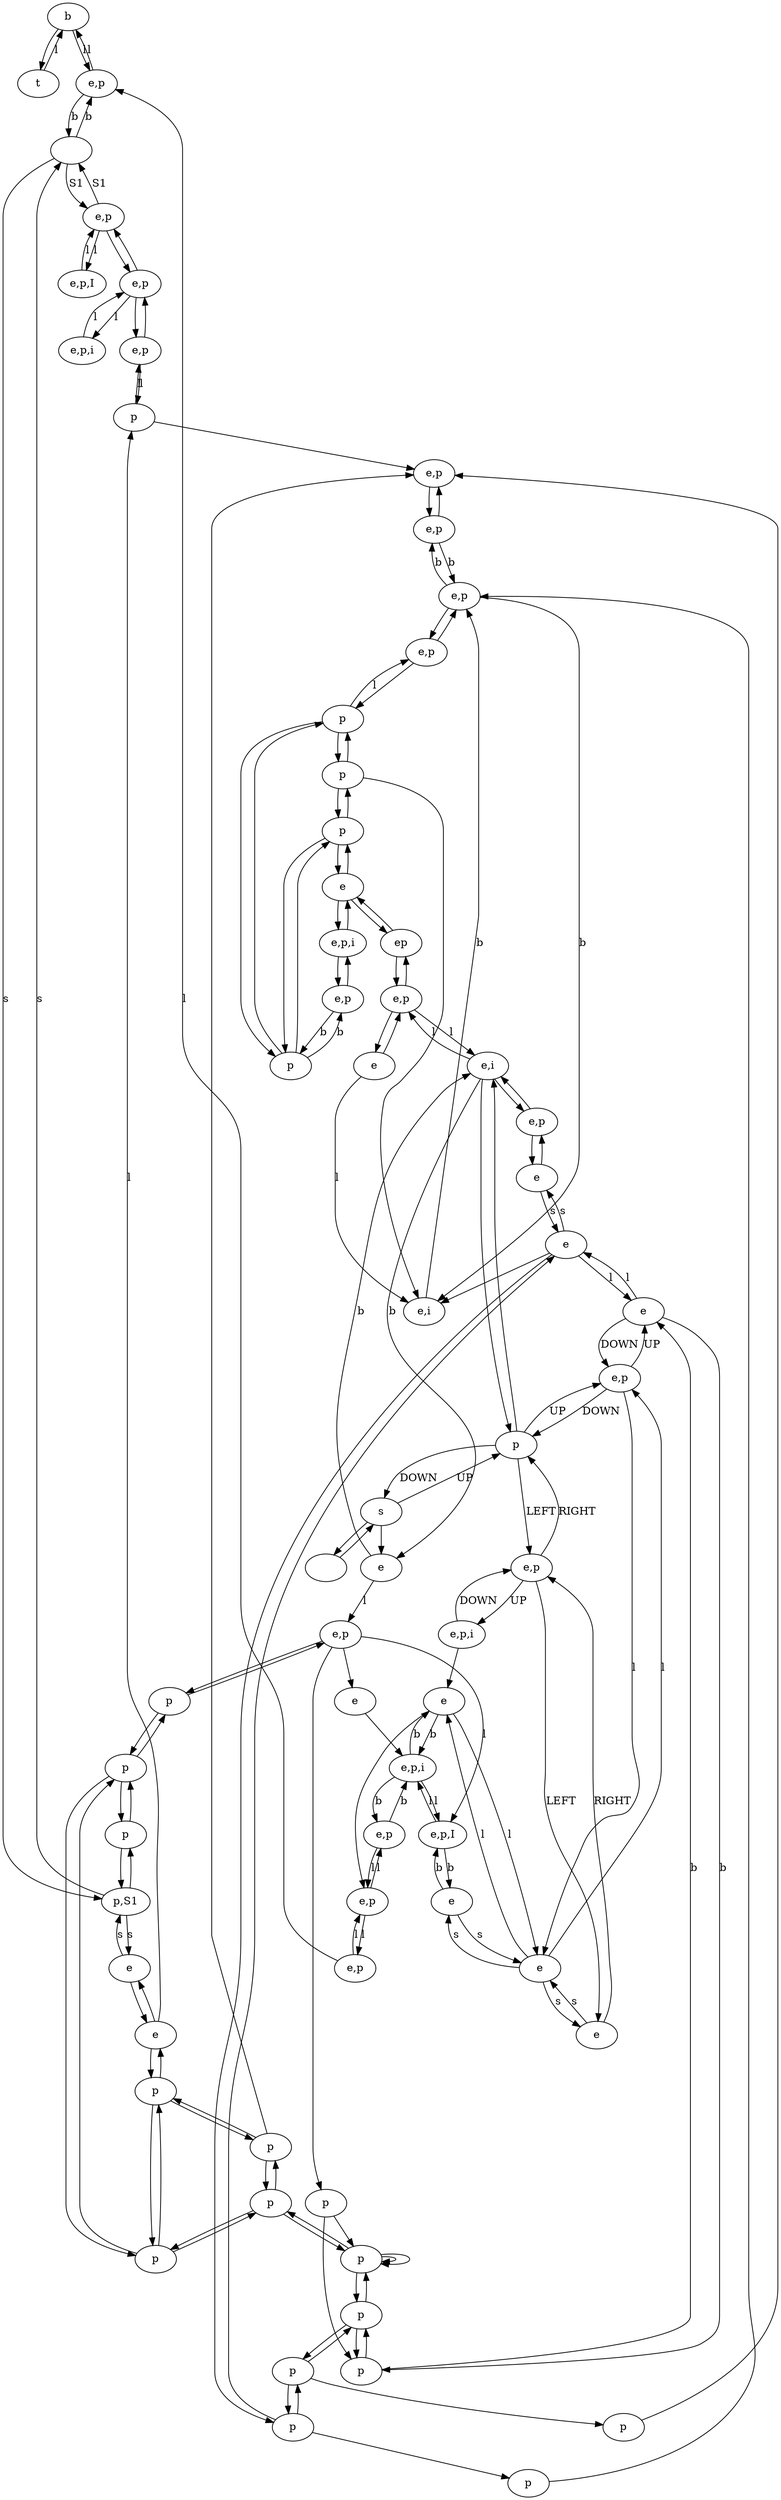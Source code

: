 digraph {
0 [label="b"]
1 [label="t"]
2 [label="e"]
3 [label="p"]
4 [label="e"]
5 [label="e,p"]
6 [label="e,p"]
7 [label="p"]
8 [label="p"]
9 [label="ep"]
10 [label="e"]
11 [label="e"]
12 [label="e,i"]
13 [label="e,p"]
14 [label="e,p"]
15 [label="p"]
16 [label="e,p,i"]
17 [label="p"]
18 [label="p"]
19 [label="p,S1"]
20 [label="e"]
21 [label="p"]
22 [label="e"]
23 [label="e,p"]
24 [label="p"]
25 [label="p"]
26 [label="p"]
27 [label="e"]
28 [label="p"]
29 [label="e"]
30 [label=""]
31 [label="e,p,i"]
32 [label="e,p"]
33 [label="e,p"]
34 [label="e,p"]
35 [label="p"]
36 [label="e,p,I"]
37 [label="e,p"]
38 [label="e,p"]
39 [label="e,p"]
40 [label="e,p"]
41 [label="e,p,i"]
42 [label="p"]
43 [label="p"]
44 [label="p"]
45 [label="p"]
46 [label="p"]
47 [label="e,p,i"]
48 [label="e,p"]
49 [label="e"]
50 [label="e,p,I"]
51 [label="e"]
52 [label="e"]
53 [label="e,p"]
54 [label="e,p"]
55 [label="e,p"]
56 [label="e,p"]
57 [label="p"]
58 [label=""]
59 [label="s"]
60 [label="p"]
61 [label="e"]
62 [label="e,i"]
63 [label="e"]
64 [label="p"]
65 [label="p"]
45 -> 45 [label=""]
45 -> 45 [label=""]
58 -> 59 [label=""]
59 -> 58 [label=""]
59 -> 60 [label="UP"]
60 -> 59 [label="DOWN"]
60 -> 40 [label="LEFT"]
40 -> 60 [label="RIGHT"]
60 -> 62 [label=""]
62 -> 60 [label=""]
62 -> 55 [label=""]
55 -> 62 [label=""]
60 -> 54 [label="UP"]
54 -> 60 [label="DOWN"]
40 -> 63 [label="LEFT"]
63 -> 40 [label="RIGHT"]
40 -> 41 [label="UP"]
41 -> 40 [label="DOWN"]
54 -> 49 [label="UP"]
49 -> 54 [label="DOWN"]
56 -> 11 [label=""]
11 -> 56 [label=""]
56 -> 9 [label=""]
9 -> 56 [label=""]
13 -> 16 [label=""]
16 -> 13 [label=""]
14 -> 33 [label=""]
33 -> 14 [label=""]
42 -> 26 [label=""]
26 -> 42 [label=""]
25 -> 2 [label=""]
2 -> 25 [label=""]
24 -> 17 [label=""]
17 -> 24 [label=""]
45 -> 8 [label=""]
8 -> 45 [label=""]
7 -> 5 [label=""]
5 -> 7 [label=""]
21 -> 19 [label=""]
19 -> 21 [label=""]
9 -> 10 [label=""]
10 -> 9 [label=""]
10 -> 28 [label=""]
28 -> 10 [label=""]
10 -> 16 [label=""]
16 -> 10 [label=""]
20 -> 55 [label=""]
55 -> 20 [label=""]
38 -> 39 [label=""]
39 -> 38 [label=""]
38 -> 37 [label=""]
37 -> 38 [label=""]
2 -> 22 [label=""]
22 -> 2 [label=""]
61 -> 62 [label="b"]
62 -> 61 [label="b"]
64 -> 13 [label="b"]
13 -> 64 [label="b"]
12 -> 33 [label="b"]
33 -> 12 [label="b"]
33 -> 32 [label="b"]
32 -> 33 [label="b"]
49 -> 35 [label="b"]
35 -> 49 [label="b"]
30 -> 6 [label="b"]
6 -> 30 [label="b"]
47 -> 23 [label="b"]
23 -> 47 [label="b"]
47 -> 52 [label="b"]
52 -> 47 [label="b"]
50 -> 29 [label="b"]
29 -> 50 [label="b"]
27 -> 44 [label=""]
44 -> 27 [label=""]
32 -> 34 [label=""]
34 -> 32 [label=""]
36 -> 37 [label="l"]
37 -> 36 [label="l"]
39 -> 3 [label="l"]
3 -> 39 [label="l"]
54 -> 51 [label="l"]
51 -> 54 [label="l"]
51 -> 52 [label="l"]
52 -> 51 [label="l"]
48 -> 6 [label="l"]
5 -> 50 [label="l"]
50 -> 47 [label="l"]
47 -> 50 [label="l"]
23 -> 53 [label="l"]
53 -> 23 [label="l"]
3 -> 34 [label=""]
18 -> 34 [label=""]
57 -> 34 [label=""]
43 -> 33 [label=""]
27 -> 12 [label=""]
5 -> 46 [label=""]
5 -> 4 [label=""]
4 -> 47 [label=""]
41 -> 52 [label=""]
52 -> 53 [label=""]
65 -> 12 [label=""]
2 -> 3 [label="l"]
11 -> 12 [label="l"]
59 -> 61 [label=""]
15 -> 14 [label="l"]
14 -> 15 [label=""]
1 -> 0 [label="l"]
0 -> 1 [label=""]
6 -> 0 [label="l"]
0 -> 6 [label="l"]
27 -> 49 [label="l"]
49 -> 27 [label="l"]
56 -> 62 [label="l"]
62 -> 56 [label="l"]
31 -> 38 [label="l"]
38 -> 31 [label="l"]
63 -> 51 [label="s"]
51 -> 63 [label="s"]
51 -> 29 [label="s"]
29 -> 51 [label="s"]
20 -> 27 [label="s"]
27 -> 20 [label="s"]
35 -> 26 [label=""]
26 -> 35 [label=""]
26 -> 45 [label=""]
45 -> 26 [label=""]
46 -> 45 [label=""]
46 -> 35 [label=""]
18 -> 8 [label=""]
8 -> 18 [label=""]
8 -> 17 [label=""]
17 -> 8 [label=""]
17 -> 25 [label=""]
25 -> 17 [label=""]
18 -> 25 [label=""]
25 -> 18 [label=""]
44 -> 42 [label=""]
42 -> 44 [label=""]
42 -> 57 [label=""]
44 -> 43 [label=""]
7 -> 24 [label=""]
24 -> 7 [label=""]
24 -> 21 [label=""]
21 -> 24 [label=""]
65 -> 15 [label=""]
15 -> 65 [label=""]
65 -> 28 [label=""]
28 -> 65 [label=""]
15 -> 64 [label=""]
64 -> 15 [label=""]
28 -> 64 [label=""]
64 -> 28 [label=""]
37 -> 30 [label="S1"]
30 -> 37 [label="S1"]
22 -> 19 [label="s"]
19 -> 22 [label="s"]
19 -> 30 [label="s"]
30 -> 19 [label="s"]
53 -> 48 [label="l"]
48 -> 53 [label="l"]
61 -> 5 [label="l"]
}
